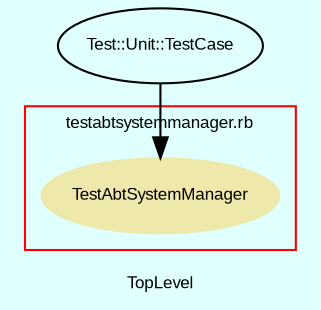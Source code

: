 digraph TopLevel {
    compound = true
    bgcolor = lightcyan1
    fontname = Arial
    fontsize = 8
    label = "TopLevel"
    node [
        fontname = Arial,
        fontsize = 8,
        color = black
    ]

    subgraph cluster_17 {
        fontname = Arial
        color = red
        label = "testabtsystemmanager.rb"
        TestAbtSystemManager [
            fontcolor = black,
            URL = "classes/TestAbtSystemManager.html",
            shape = ellipse,
            color = palegoldenrod,
            style = filled,
            label = "TestAbtSystemManager"
        ]

    }

    Test__Unit__TestCase [
        URL = "classes/Test/Unit/TestCase.html",
        label = "Test::Unit::TestCase"
    ]

    Test__Unit__TestCase -> TestAbtSystemManager [

    ]

}

